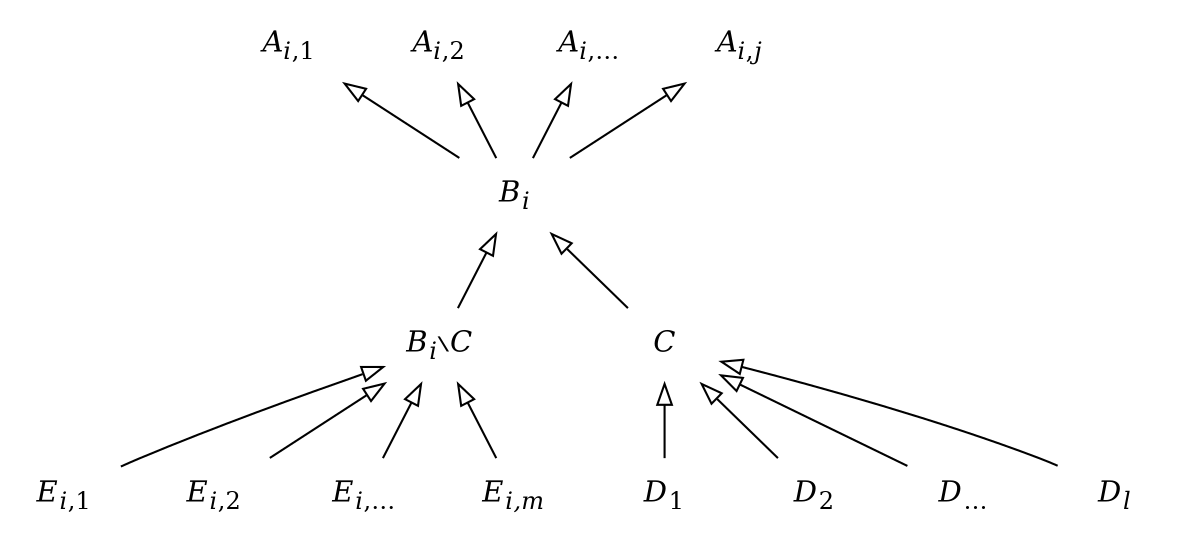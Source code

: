 digraph g {
	node [ shape = "none" ]
	edge [ arrowhead = "none" arrowtail = "onormal" dir = "back" ]

	{ rank = same
	  a1 [ label = <<i>A</i><sub><i>i</i>,1</sub>> ]
	  a2 [ label = <<i>A</i><sub><i>i</i>,2</sub>> ]
	  adots [ label = <<i>A</i><sub><i>i</i>,&hellip;</sub>> ]
	  aj [ label = <<i>A</i><sub><i>i</i>,<i>j</i></sub>> ]
	}

	a1 -> a2 -> adots -> aj [ style = "invis" ]

	bi [ label = <<i>B</i><sub><i>i</i></sub>> ]
	  
	{ rank = same
	  bimc [ label = <<i>B</i><sub><i>i</i></sub>&#8726;<i>C</i>> ]
	  c [ label = <<i>C</i>> ]
	}

	bimc -> c [ style = "invis" ]
	
	{ rank = same
	  d1 [ label = <<i>D</i><sub>1</sub>> ]
	  d2 [ label = <<i>D</i><sub>2</sub>> ]
	  ddots [ label = <<i>D</i><sub>&hellip;</sub>> ]
	  dl [ label = <<i>D</i><sub><i>l</i></sub>> ]
	}

	d1 -> d2 -> ddots -> dl [ style = "invis" ]

	{ rank = same
	  e1 [ label = <<i>E</i><sub><i>i</i>,1</sub>> ]
	  e2 [ label = <<i>E</i><sub><i>i</i>,2</sub>> ]
	  edots [ label = <<i>E</i><sub><i>i</i>,&hellip;</sub>> ]
	  em [ label = <<i>E</i><sub><i><i>i</i>,m</i></sub>> ]
	}

	e1 -> e2 -> edots -> em -> c [ style = "invis" ]

	a1 -> bi
	a2 -> bi
	adots -> bi
	aj -> bi

	bi -> bimc
	bi -> c

	bimc -> e1
	bimc -> e2
	bimc -> edots
	bimc -> em
	
	c -> d1
	c -> d2
	c -> ddots
	c -> dl
}